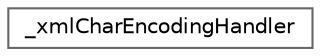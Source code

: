 digraph "Graphical Class Hierarchy"
{
 // LATEX_PDF_SIZE
  bgcolor="transparent";
  edge [fontname=Helvetica,fontsize=10,labelfontname=Helvetica,labelfontsize=10];
  node [fontname=Helvetica,fontsize=10,shape=box,height=0.2,width=0.4];
  rankdir="LR";
  Node0 [label="_xmlCharEncodingHandler",height=0.2,width=0.4,color="grey40", fillcolor="white", style="filled",URL="$struct__xml_char_encoding_handler.html",tooltip=" "];
}
